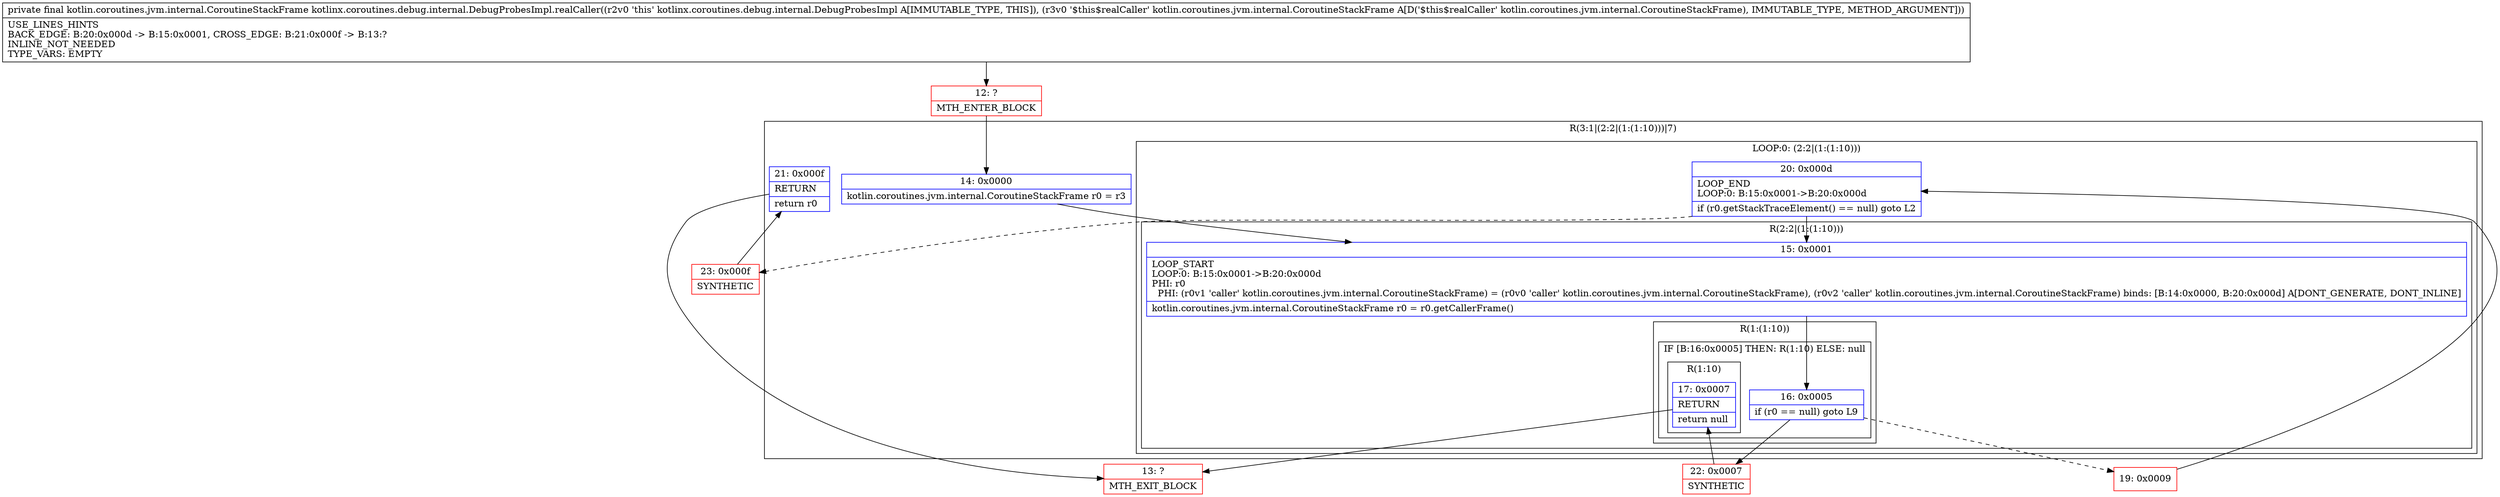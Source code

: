 digraph "CFG forkotlinx.coroutines.debug.internal.DebugProbesImpl.realCaller(Lkotlin\/coroutines\/jvm\/internal\/CoroutineStackFrame;)Lkotlin\/coroutines\/jvm\/internal\/CoroutineStackFrame;" {
subgraph cluster_Region_995033347 {
label = "R(3:1|(2:2|(1:(1:10)))|7)";
node [shape=record,color=blue];
Node_14 [shape=record,label="{14\:\ 0x0000|kotlin.coroutines.jvm.internal.CoroutineStackFrame r0 = r3\l}"];
subgraph cluster_LoopRegion_1106749334 {
label = "LOOP:0: (2:2|(1:(1:10)))";
node [shape=record,color=blue];
Node_20 [shape=record,label="{20\:\ 0x000d|LOOP_END\lLOOP:0: B:15:0x0001\-\>B:20:0x000d\l|if (r0.getStackTraceElement() == null) goto L2\l}"];
subgraph cluster_Region_538149483 {
label = "R(2:2|(1:(1:10)))";
node [shape=record,color=blue];
Node_15 [shape=record,label="{15\:\ 0x0001|LOOP_START\lLOOP:0: B:15:0x0001\-\>B:20:0x000d\lPHI: r0 \l  PHI: (r0v1 'caller' kotlin.coroutines.jvm.internal.CoroutineStackFrame) = (r0v0 'caller' kotlin.coroutines.jvm.internal.CoroutineStackFrame), (r0v2 'caller' kotlin.coroutines.jvm.internal.CoroutineStackFrame) binds: [B:14:0x0000, B:20:0x000d] A[DONT_GENERATE, DONT_INLINE]\l|kotlin.coroutines.jvm.internal.CoroutineStackFrame r0 = r0.getCallerFrame()\l}"];
subgraph cluster_Region_1791721442 {
label = "R(1:(1:10))";
node [shape=record,color=blue];
subgraph cluster_IfRegion_1110915786 {
label = "IF [B:16:0x0005] THEN: R(1:10) ELSE: null";
node [shape=record,color=blue];
Node_16 [shape=record,label="{16\:\ 0x0005|if (r0 == null) goto L9\l}"];
subgraph cluster_Region_1548952253 {
label = "R(1:10)";
node [shape=record,color=blue];
Node_17 [shape=record,label="{17\:\ 0x0007|RETURN\l|return null\l}"];
}
}
}
}
}
Node_21 [shape=record,label="{21\:\ 0x000f|RETURN\l|return r0\l}"];
}
Node_12 [shape=record,color=red,label="{12\:\ ?|MTH_ENTER_BLOCK\l}"];
Node_19 [shape=record,color=red,label="{19\:\ 0x0009}"];
Node_23 [shape=record,color=red,label="{23\:\ 0x000f|SYNTHETIC\l}"];
Node_13 [shape=record,color=red,label="{13\:\ ?|MTH_EXIT_BLOCK\l}"];
Node_22 [shape=record,color=red,label="{22\:\ 0x0007|SYNTHETIC\l}"];
MethodNode[shape=record,label="{private final kotlin.coroutines.jvm.internal.CoroutineStackFrame kotlinx.coroutines.debug.internal.DebugProbesImpl.realCaller((r2v0 'this' kotlinx.coroutines.debug.internal.DebugProbesImpl A[IMMUTABLE_TYPE, THIS]), (r3v0 '$this$realCaller' kotlin.coroutines.jvm.internal.CoroutineStackFrame A[D('$this$realCaller' kotlin.coroutines.jvm.internal.CoroutineStackFrame), IMMUTABLE_TYPE, METHOD_ARGUMENT]))  | USE_LINES_HINTS\lBACK_EDGE: B:20:0x000d \-\> B:15:0x0001, CROSS_EDGE: B:21:0x000f \-\> B:13:?\lINLINE_NOT_NEEDED\lTYPE_VARS: EMPTY\l}"];
MethodNode -> Node_12;Node_14 -> Node_15;
Node_20 -> Node_15;
Node_20 -> Node_23[style=dashed];
Node_15 -> Node_16;
Node_16 -> Node_19[style=dashed];
Node_16 -> Node_22;
Node_17 -> Node_13;
Node_21 -> Node_13;
Node_12 -> Node_14;
Node_19 -> Node_20;
Node_23 -> Node_21;
Node_22 -> Node_17;
}


